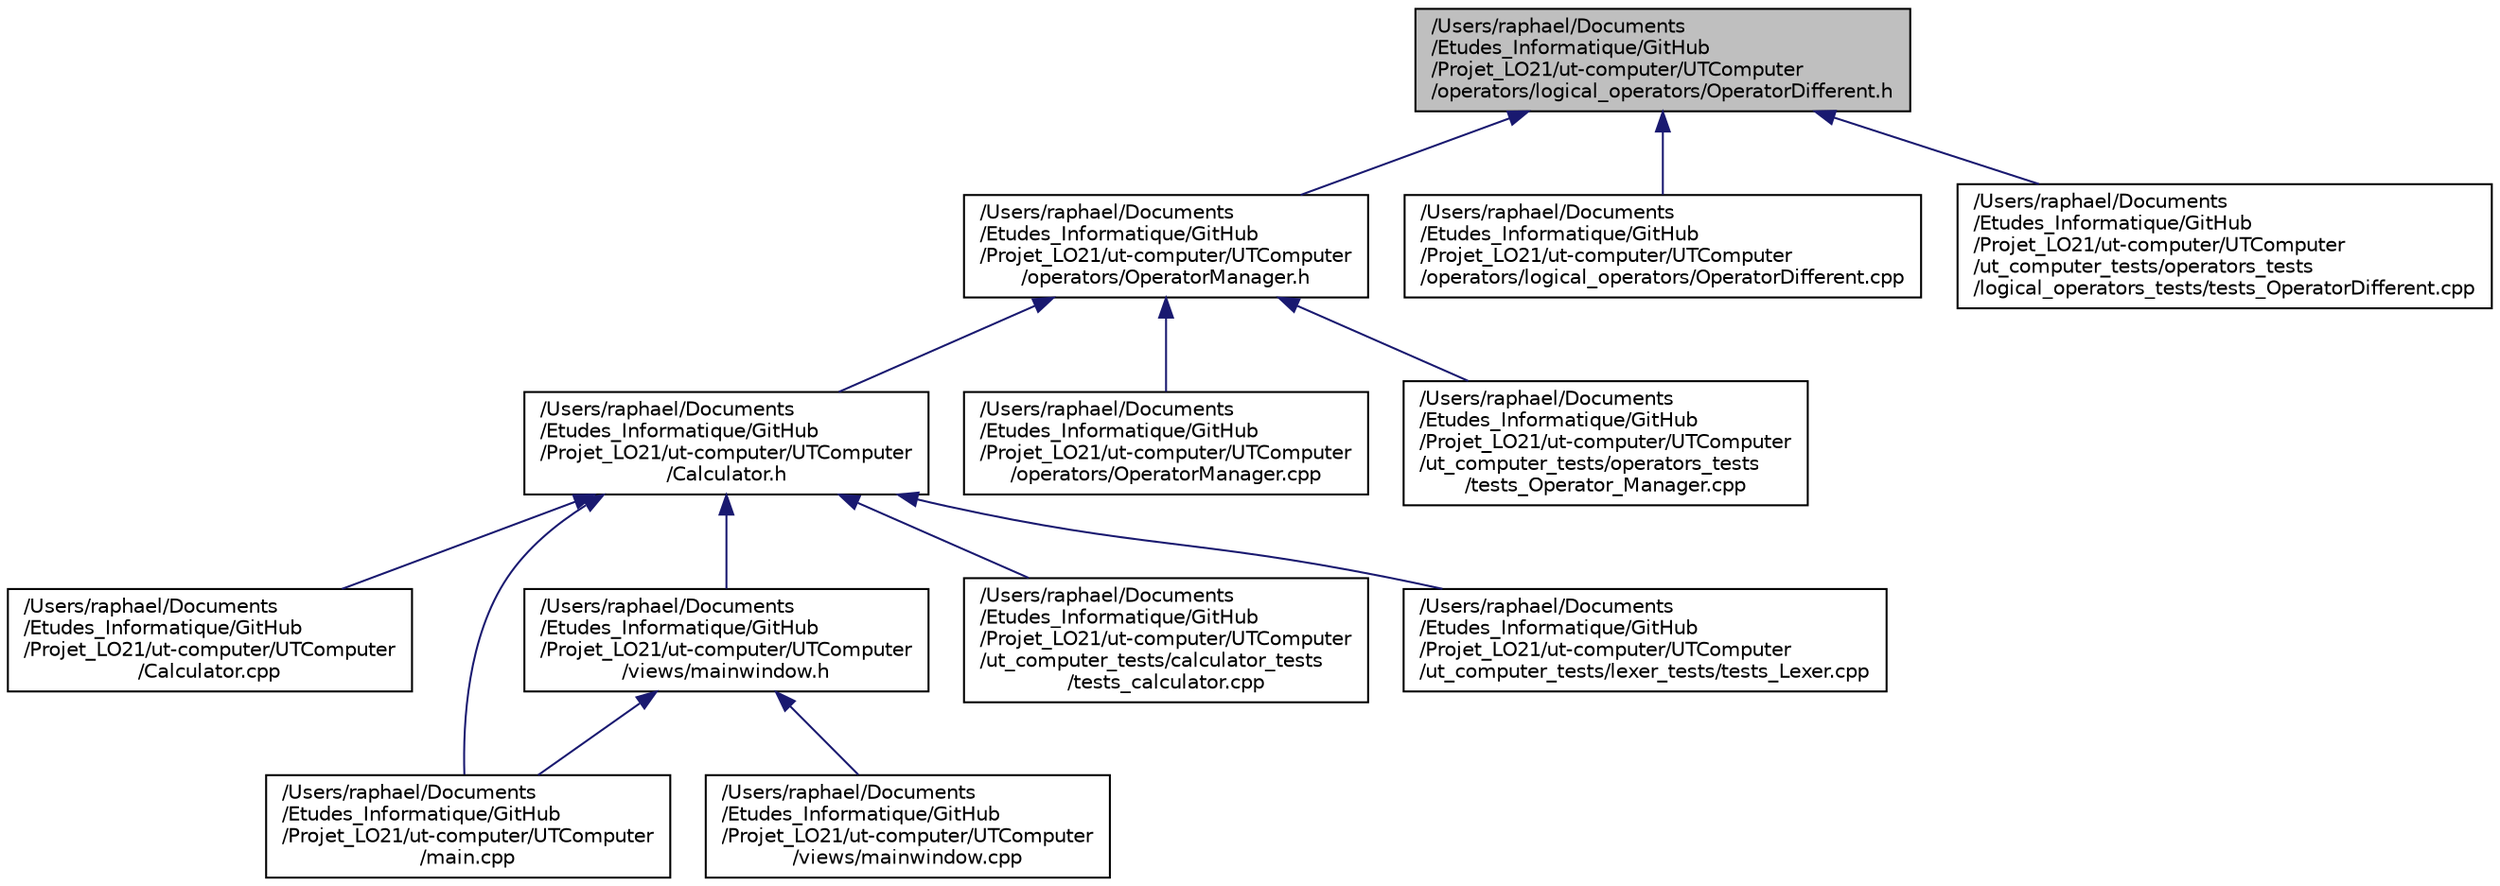 digraph "/Users/raphael/Documents/Etudes_Informatique/GitHub/Projet_LO21/ut-computer/UTComputer/operators/logical_operators/OperatorDifferent.h"
{
  edge [fontname="Helvetica",fontsize="10",labelfontname="Helvetica",labelfontsize="10"];
  node [fontname="Helvetica",fontsize="10",shape=record];
  Node1 [label="/Users/raphael/Documents\l/Etudes_Informatique/GitHub\l/Projet_LO21/ut-computer/UTComputer\l/operators/logical_operators/OperatorDifferent.h",height=0.2,width=0.4,color="black", fillcolor="grey75", style="filled", fontcolor="black"];
  Node1 -> Node2 [dir="back",color="midnightblue",fontsize="10",style="solid",fontname="Helvetica"];
  Node2 [label="/Users/raphael/Documents\l/Etudes_Informatique/GitHub\l/Projet_LO21/ut-computer/UTComputer\l/operators/OperatorManager.h",height=0.2,width=0.4,color="black", fillcolor="white", style="filled",URL="$_operator_manager_8h.html"];
  Node2 -> Node3 [dir="back",color="midnightblue",fontsize="10",style="solid",fontname="Helvetica"];
  Node3 [label="/Users/raphael/Documents\l/Etudes_Informatique/GitHub\l/Projet_LO21/ut-computer/UTComputer\l/Calculator.h",height=0.2,width=0.4,color="black", fillcolor="white", style="filled",URL="$_calculator_8h.html"];
  Node3 -> Node4 [dir="back",color="midnightblue",fontsize="10",style="solid",fontname="Helvetica"];
  Node4 [label="/Users/raphael/Documents\l/Etudes_Informatique/GitHub\l/Projet_LO21/ut-computer/UTComputer\l/Calculator.cpp",height=0.2,width=0.4,color="black", fillcolor="white", style="filled",URL="$_calculator_8cpp.html"];
  Node3 -> Node5 [dir="back",color="midnightblue",fontsize="10",style="solid",fontname="Helvetica"];
  Node5 [label="/Users/raphael/Documents\l/Etudes_Informatique/GitHub\l/Projet_LO21/ut-computer/UTComputer\l/views/mainwindow.h",height=0.2,width=0.4,color="black", fillcolor="white", style="filled",URL="$mainwindow_8h.html"];
  Node5 -> Node6 [dir="back",color="midnightblue",fontsize="10",style="solid",fontname="Helvetica"];
  Node6 [label="/Users/raphael/Documents\l/Etudes_Informatique/GitHub\l/Projet_LO21/ut-computer/UTComputer\l/main.cpp",height=0.2,width=0.4,color="black", fillcolor="white", style="filled",URL="$main_8cpp.html"];
  Node5 -> Node7 [dir="back",color="midnightblue",fontsize="10",style="solid",fontname="Helvetica"];
  Node7 [label="/Users/raphael/Documents\l/Etudes_Informatique/GitHub\l/Projet_LO21/ut-computer/UTComputer\l/views/mainwindow.cpp",height=0.2,width=0.4,color="black", fillcolor="white", style="filled",URL="$mainwindow_8cpp.html"];
  Node3 -> Node6 [dir="back",color="midnightblue",fontsize="10",style="solid",fontname="Helvetica"];
  Node3 -> Node8 [dir="back",color="midnightblue",fontsize="10",style="solid",fontname="Helvetica"];
  Node8 [label="/Users/raphael/Documents\l/Etudes_Informatique/GitHub\l/Projet_LO21/ut-computer/UTComputer\l/ut_computer_tests/calculator_tests\l/tests_calculator.cpp",height=0.2,width=0.4,color="black", fillcolor="white", style="filled",URL="$tests__calculator_8cpp.html"];
  Node3 -> Node9 [dir="back",color="midnightblue",fontsize="10",style="solid",fontname="Helvetica"];
  Node9 [label="/Users/raphael/Documents\l/Etudes_Informatique/GitHub\l/Projet_LO21/ut-computer/UTComputer\l/ut_computer_tests/lexer_tests/tests_Lexer.cpp",height=0.2,width=0.4,color="black", fillcolor="white", style="filled",URL="$tests___lexer_8cpp.html"];
  Node2 -> Node10 [dir="back",color="midnightblue",fontsize="10",style="solid",fontname="Helvetica"];
  Node10 [label="/Users/raphael/Documents\l/Etudes_Informatique/GitHub\l/Projet_LO21/ut-computer/UTComputer\l/operators/OperatorManager.cpp",height=0.2,width=0.4,color="black", fillcolor="white", style="filled",URL="$_operator_manager_8cpp.html"];
  Node2 -> Node11 [dir="back",color="midnightblue",fontsize="10",style="solid",fontname="Helvetica"];
  Node11 [label="/Users/raphael/Documents\l/Etudes_Informatique/GitHub\l/Projet_LO21/ut-computer/UTComputer\l/ut_computer_tests/operators_tests\l/tests_Operator_Manager.cpp",height=0.2,width=0.4,color="black", fillcolor="white", style="filled",URL="$tests___operator___manager_8cpp.html"];
  Node1 -> Node12 [dir="back",color="midnightblue",fontsize="10",style="solid",fontname="Helvetica"];
  Node12 [label="/Users/raphael/Documents\l/Etudes_Informatique/GitHub\l/Projet_LO21/ut-computer/UTComputer\l/operators/logical_operators/OperatorDifferent.cpp",height=0.2,width=0.4,color="black", fillcolor="white", style="filled",URL="$_operator_different_8cpp.html"];
  Node1 -> Node13 [dir="back",color="midnightblue",fontsize="10",style="solid",fontname="Helvetica"];
  Node13 [label="/Users/raphael/Documents\l/Etudes_Informatique/GitHub\l/Projet_LO21/ut-computer/UTComputer\l/ut_computer_tests/operators_tests\l/logical_operators_tests/tests_OperatorDifferent.cpp",height=0.2,width=0.4,color="black", fillcolor="white", style="filled",URL="$tests___operator_different_8cpp.html"];
}
